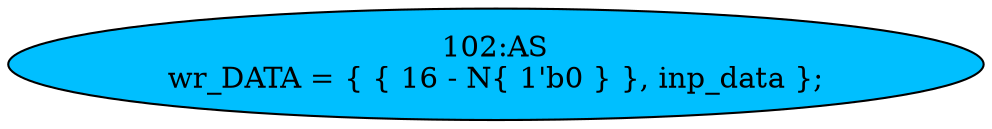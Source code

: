 strict digraph "" {
	node [label="\N"];
	"102:AS"	 [ast="<pyverilog.vparser.ast.Assign object at 0x7f6f38ece910>",
		def_var="['wr_DATA']",
		fillcolor=deepskyblue,
		label="102:AS
wr_DATA = { { 16 - N{ 1'b0 } }, inp_data };",
		statements="[]",
		style=filled,
		typ=Assign,
		use_var="['inp_data']"];
}
